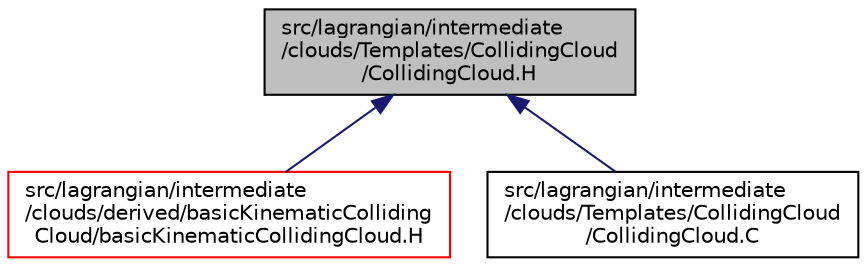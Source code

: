 digraph "src/lagrangian/intermediate/clouds/Templates/CollidingCloud/CollidingCloud.H"
{
  bgcolor="transparent";
  edge [fontname="Helvetica",fontsize="10",labelfontname="Helvetica",labelfontsize="10"];
  node [fontname="Helvetica",fontsize="10",shape=record];
  Node1 [label="src/lagrangian/intermediate\l/clouds/Templates/CollidingCloud\l/CollidingCloud.H",height=0.2,width=0.4,color="black", fillcolor="grey75", style="filled", fontcolor="black"];
  Node1 -> Node2 [dir="back",color="midnightblue",fontsize="10",style="solid",fontname="Helvetica"];
  Node2 [label="src/lagrangian/intermediate\l/clouds/derived/basicKinematicColliding\lCloud/basicKinematicCollidingCloud.H",height=0.2,width=0.4,color="red",URL="$a06565.html"];
  Node1 -> Node3 [dir="back",color="midnightblue",fontsize="10",style="solid",fontname="Helvetica"];
  Node3 [label="src/lagrangian/intermediate\l/clouds/Templates/CollidingCloud\l/CollidingCloud.C",height=0.2,width=0.4,color="black",URL="$a06570.html"];
}
